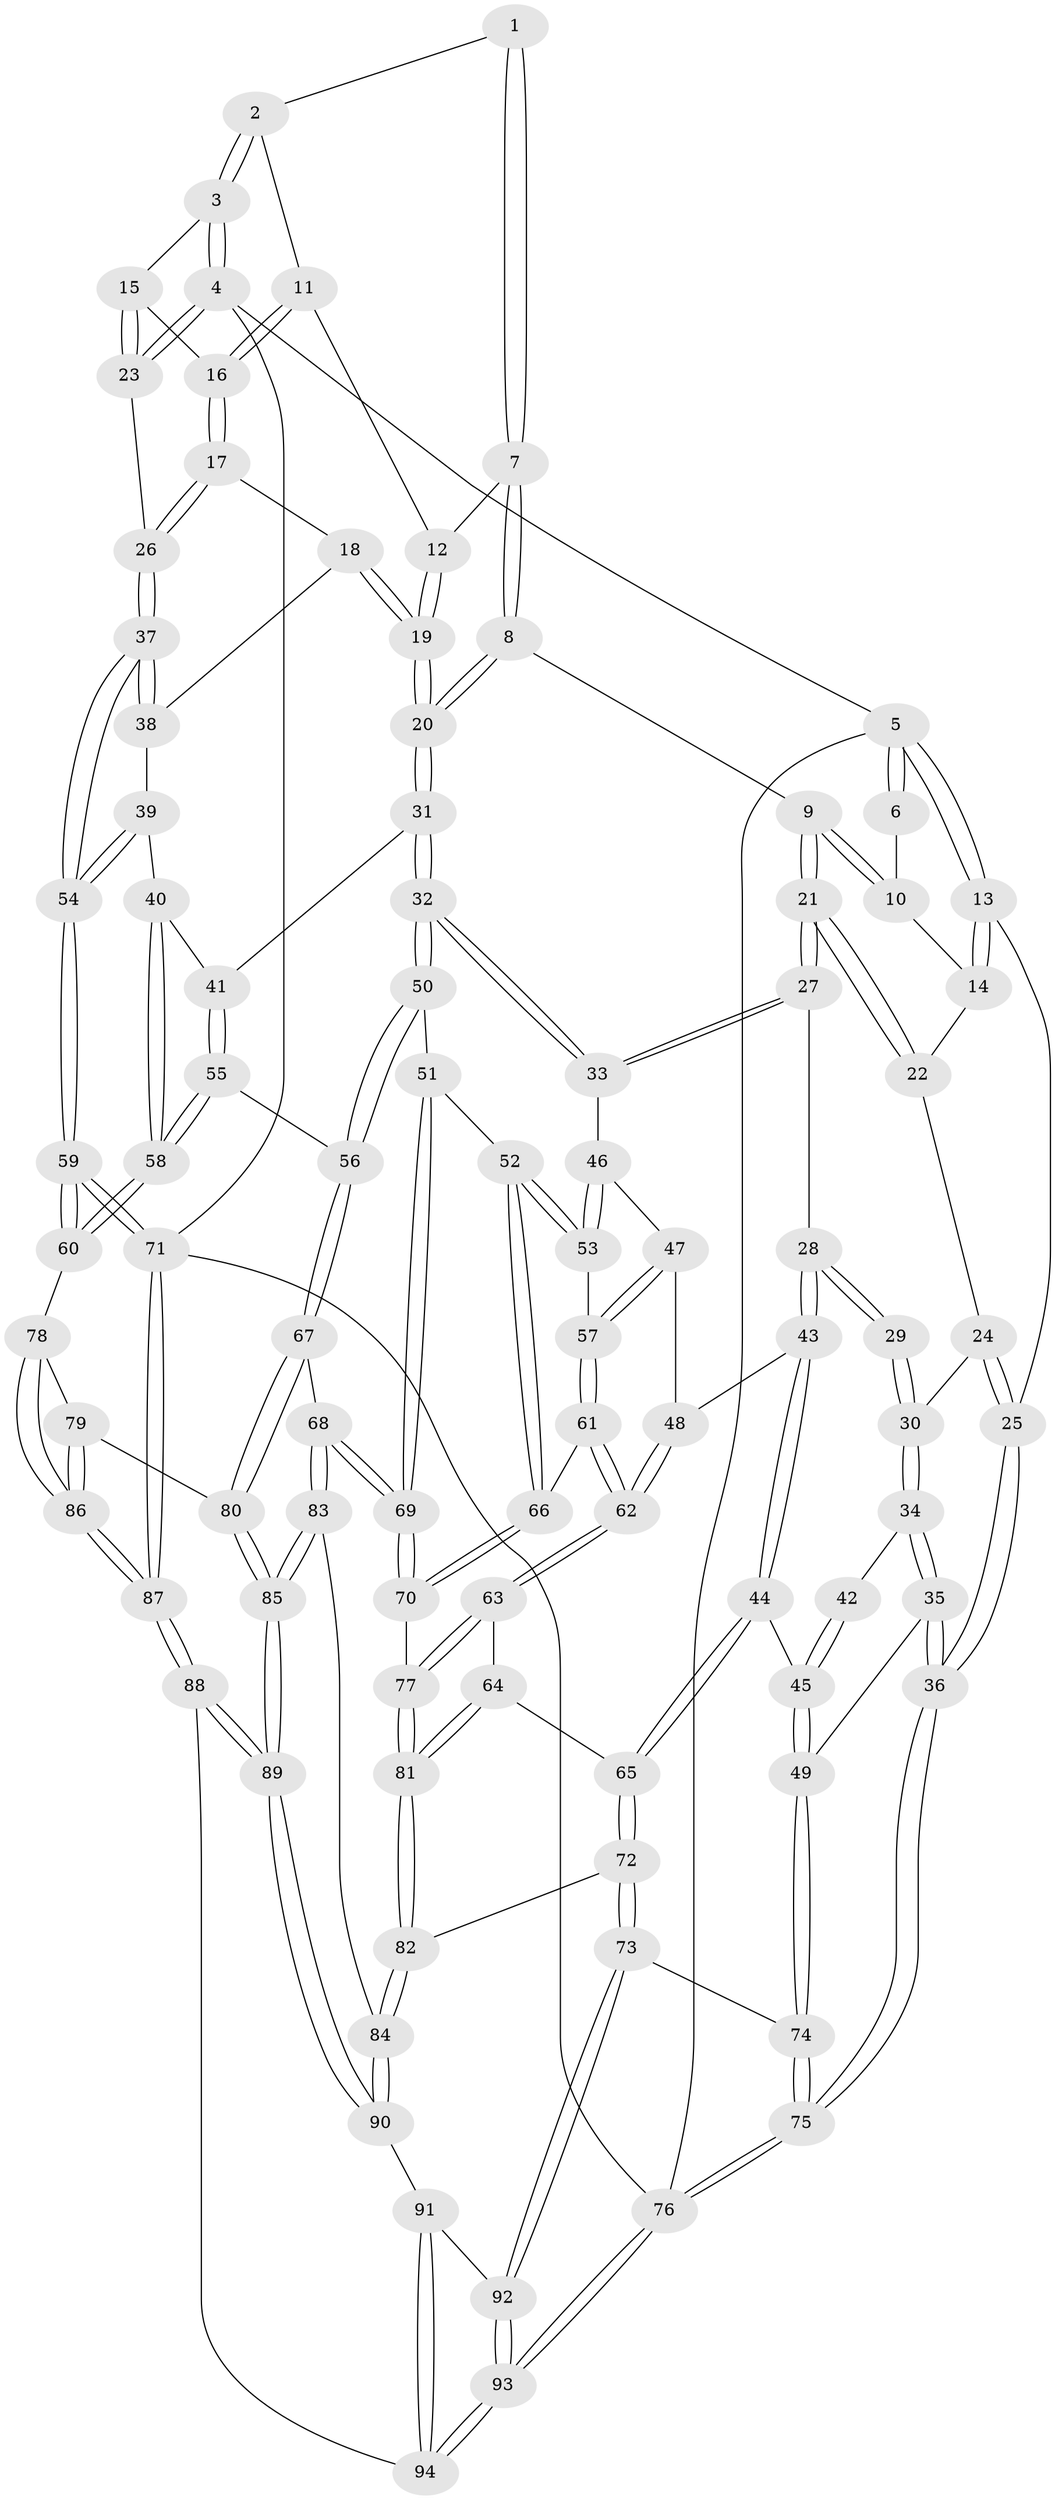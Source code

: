 // coarse degree distribution, {4: 0.26785714285714285, 5: 0.5178571428571429, 3: 0.125, 6: 0.08928571428571429}
// Generated by graph-tools (version 1.1) at 2025/42/03/06/25 10:42:34]
// undirected, 94 vertices, 232 edges
graph export_dot {
graph [start="1"]
  node [color=gray90,style=filled];
  1 [pos="+0.5057527306189192+0"];
  2 [pos="+0.7994429127811069+0"];
  3 [pos="+1+0"];
  4 [pos="+1+0"];
  5 [pos="+0+0"];
  6 [pos="+0.32833140470511835+0"];
  7 [pos="+0.5072326662766232+0.09219677769609111"];
  8 [pos="+0.4477648760014324+0.19139859560828035"];
  9 [pos="+0.3146942354290061+0.2364477726386808"];
  10 [pos="+0.24769367585008523+0.049762916378633476"];
  11 [pos="+0.7751530230605849+0.08534413262639079"];
  12 [pos="+0.602841379360273+0.14609527830275323"];
  13 [pos="+0+0"];
  14 [pos="+0.047582912545438706+0.1287560591840361"];
  15 [pos="+0.8900877820809077+0.197259982400562"];
  16 [pos="+0.8109936835698306+0.2242806759826772"];
  17 [pos="+0.7938267514142365+0.2632910487828576"];
  18 [pos="+0.7600154176924331+0.3054182071060283"];
  19 [pos="+0.7172835594032776+0.315919473261786"];
  20 [pos="+0.5982998925303743+0.40237971814273454"];
  21 [pos="+0.3014909060730024+0.2543946276653703"];
  22 [pos="+0.15428928141694728+0.2497961613949987"];
  23 [pos="+1+0.250710939889921"];
  24 [pos="+0.12711021875083045+0.2949998809955041"];
  25 [pos="+0+0.4153708252863133"];
  26 [pos="+1+0.3915948830042694"];
  27 [pos="+0.31093954772521115+0.3527149987246102"];
  28 [pos="+0.24985881312015207+0.4111820837784695"];
  29 [pos="+0.24498846047882328+0.41202627851250084"];
  30 [pos="+0.134894037844167+0.38130758438754714"];
  31 [pos="+0.5933718890953646+0.4135599656966767"];
  32 [pos="+0.5861799766111182+0.4221619010525832"];
  33 [pos="+0.41179504423002133+0.44068159812173807"];
  34 [pos="+0.08452439247921369+0.4409203642068346"];
  35 [pos="+0+0.5323686832174114"];
  36 [pos="+0+0.5103053452343669"];
  37 [pos="+1+0.40815352179209824"];
  38 [pos="+0.7741928121069983+0.3235369358209346"];
  39 [pos="+0.8756369787554203+0.4666759579051131"];
  40 [pos="+0.7879760609329399+0.5367028745308704"];
  41 [pos="+0.760696602717036+0.5328102819560195"];
  42 [pos="+0.1984162709329881+0.44828791385730204"];
  43 [pos="+0.2601888678907773+0.5381600591916813"];
  44 [pos="+0.20712714602658971+0.5844189968985932"];
  45 [pos="+0.1251718202172799+0.5777904432437158"];
  46 [pos="+0.39070630647692606+0.49098221159658784"];
  47 [pos="+0.35784897513984776+0.5256618387298511"];
  48 [pos="+0.3380917630015934+0.539391059685449"];
  49 [pos="+0.07362301285986393+0.5851673576513347"];
  50 [pos="+0.5830810286404365+0.5082003185671525"];
  51 [pos="+0.5211547059018306+0.5704113087912313"];
  52 [pos="+0.4624040282448859+0.5918385739551723"];
  53 [pos="+0.44715839863886364+0.5844017561294486"];
  54 [pos="+1+0.5542552299946348"];
  55 [pos="+0.6653873060051598+0.6365395343543064"];
  56 [pos="+0.6489078705037168+0.6389042994765021"];
  57 [pos="+0.4050683452163334+0.6011009788782081"];
  58 [pos="+0.8057197407394854+0.659623163837819"];
  59 [pos="+1+0.6952482047446246"];
  60 [pos="+0.855645966409656+0.7054892884057097"];
  61 [pos="+0.37894659493244504+0.6410474172223747"];
  62 [pos="+0.3468850283395429+0.6500330139468562"];
  63 [pos="+0.3465751936074218+0.6504197043558793"];
  64 [pos="+0.30535402316172217+0.6695308571510004"];
  65 [pos="+0.2747546276100635+0.6763940252176919"];
  66 [pos="+0.45046283327560277+0.6585836963563612"];
  67 [pos="+0.6112143170226626+0.7313912154333757"];
  68 [pos="+0.5360645077011775+0.7196484652402299"];
  69 [pos="+0.5159895217875069+0.6999511826250868"];
  70 [pos="+0.4629662413800876+0.6786737976481187"];
  71 [pos="+1+1"];
  72 [pos="+0.2700964490148618+0.688275070266731"];
  73 [pos="+0.18948521314833194+0.8305819656152205"];
  74 [pos="+0.10273168698558535+0.6845319243269457"];
  75 [pos="+0+1"];
  76 [pos="+0+1"];
  77 [pos="+0.4034038293234836+0.7275210175112141"];
  78 [pos="+0.7794992518086684+0.7805063781441255"];
  79 [pos="+0.6206374270977186+0.7454582608519547"];
  80 [pos="+0.6168432760070592+0.742902922913516"];
  81 [pos="+0.39290783644301314+0.7924783288922788"];
  82 [pos="+0.39337023008697886+0.8103761057920186"];
  83 [pos="+0.4419706534322446+0.8104705830216448"];
  84 [pos="+0.3950554957099692+0.8220916593365573"];
  85 [pos="+0.553910090799453+0.8671336151763781"];
  86 [pos="+0.7621755188969171+1"];
  87 [pos="+0.7767773879757691+1"];
  88 [pos="+0.6336472062673718+1"];
  89 [pos="+0.5718069829202168+1"];
  90 [pos="+0.39260715350612996+0.8253664314547651"];
  91 [pos="+0.3337944509963468+0.8694209796377628"];
  92 [pos="+0.19016693090022022+0.8511025546349584"];
  93 [pos="+0+1"];
  94 [pos="+0.46735580470317034+1"];
  1 -- 2;
  1 -- 7;
  1 -- 7;
  2 -- 3;
  2 -- 3;
  2 -- 11;
  3 -- 4;
  3 -- 4;
  3 -- 15;
  4 -- 5;
  4 -- 23;
  4 -- 23;
  4 -- 71;
  5 -- 6;
  5 -- 6;
  5 -- 13;
  5 -- 13;
  5 -- 76;
  6 -- 10;
  7 -- 8;
  7 -- 8;
  7 -- 12;
  8 -- 9;
  8 -- 20;
  8 -- 20;
  9 -- 10;
  9 -- 10;
  9 -- 21;
  9 -- 21;
  10 -- 14;
  11 -- 12;
  11 -- 16;
  11 -- 16;
  12 -- 19;
  12 -- 19;
  13 -- 14;
  13 -- 14;
  13 -- 25;
  14 -- 22;
  15 -- 16;
  15 -- 23;
  15 -- 23;
  16 -- 17;
  16 -- 17;
  17 -- 18;
  17 -- 26;
  17 -- 26;
  18 -- 19;
  18 -- 19;
  18 -- 38;
  19 -- 20;
  19 -- 20;
  20 -- 31;
  20 -- 31;
  21 -- 22;
  21 -- 22;
  21 -- 27;
  21 -- 27;
  22 -- 24;
  23 -- 26;
  24 -- 25;
  24 -- 25;
  24 -- 30;
  25 -- 36;
  25 -- 36;
  26 -- 37;
  26 -- 37;
  27 -- 28;
  27 -- 33;
  27 -- 33;
  28 -- 29;
  28 -- 29;
  28 -- 43;
  28 -- 43;
  29 -- 30;
  29 -- 30;
  30 -- 34;
  30 -- 34;
  31 -- 32;
  31 -- 32;
  31 -- 41;
  32 -- 33;
  32 -- 33;
  32 -- 50;
  32 -- 50;
  33 -- 46;
  34 -- 35;
  34 -- 35;
  34 -- 42;
  35 -- 36;
  35 -- 36;
  35 -- 49;
  36 -- 75;
  36 -- 75;
  37 -- 38;
  37 -- 38;
  37 -- 54;
  37 -- 54;
  38 -- 39;
  39 -- 40;
  39 -- 54;
  39 -- 54;
  40 -- 41;
  40 -- 58;
  40 -- 58;
  41 -- 55;
  41 -- 55;
  42 -- 45;
  42 -- 45;
  43 -- 44;
  43 -- 44;
  43 -- 48;
  44 -- 45;
  44 -- 65;
  44 -- 65;
  45 -- 49;
  45 -- 49;
  46 -- 47;
  46 -- 53;
  46 -- 53;
  47 -- 48;
  47 -- 57;
  47 -- 57;
  48 -- 62;
  48 -- 62;
  49 -- 74;
  49 -- 74;
  50 -- 51;
  50 -- 56;
  50 -- 56;
  51 -- 52;
  51 -- 69;
  51 -- 69;
  52 -- 53;
  52 -- 53;
  52 -- 66;
  52 -- 66;
  53 -- 57;
  54 -- 59;
  54 -- 59;
  55 -- 56;
  55 -- 58;
  55 -- 58;
  56 -- 67;
  56 -- 67;
  57 -- 61;
  57 -- 61;
  58 -- 60;
  58 -- 60;
  59 -- 60;
  59 -- 60;
  59 -- 71;
  59 -- 71;
  60 -- 78;
  61 -- 62;
  61 -- 62;
  61 -- 66;
  62 -- 63;
  62 -- 63;
  63 -- 64;
  63 -- 77;
  63 -- 77;
  64 -- 65;
  64 -- 81;
  64 -- 81;
  65 -- 72;
  65 -- 72;
  66 -- 70;
  66 -- 70;
  67 -- 68;
  67 -- 80;
  67 -- 80;
  68 -- 69;
  68 -- 69;
  68 -- 83;
  68 -- 83;
  69 -- 70;
  69 -- 70;
  70 -- 77;
  71 -- 87;
  71 -- 87;
  71 -- 76;
  72 -- 73;
  72 -- 73;
  72 -- 82;
  73 -- 74;
  73 -- 92;
  73 -- 92;
  74 -- 75;
  74 -- 75;
  75 -- 76;
  75 -- 76;
  76 -- 93;
  76 -- 93;
  77 -- 81;
  77 -- 81;
  78 -- 79;
  78 -- 86;
  78 -- 86;
  79 -- 80;
  79 -- 86;
  79 -- 86;
  80 -- 85;
  80 -- 85;
  81 -- 82;
  81 -- 82;
  82 -- 84;
  82 -- 84;
  83 -- 84;
  83 -- 85;
  83 -- 85;
  84 -- 90;
  84 -- 90;
  85 -- 89;
  85 -- 89;
  86 -- 87;
  86 -- 87;
  87 -- 88;
  87 -- 88;
  88 -- 89;
  88 -- 89;
  88 -- 94;
  89 -- 90;
  89 -- 90;
  90 -- 91;
  91 -- 92;
  91 -- 94;
  91 -- 94;
  92 -- 93;
  92 -- 93;
  93 -- 94;
  93 -- 94;
}
